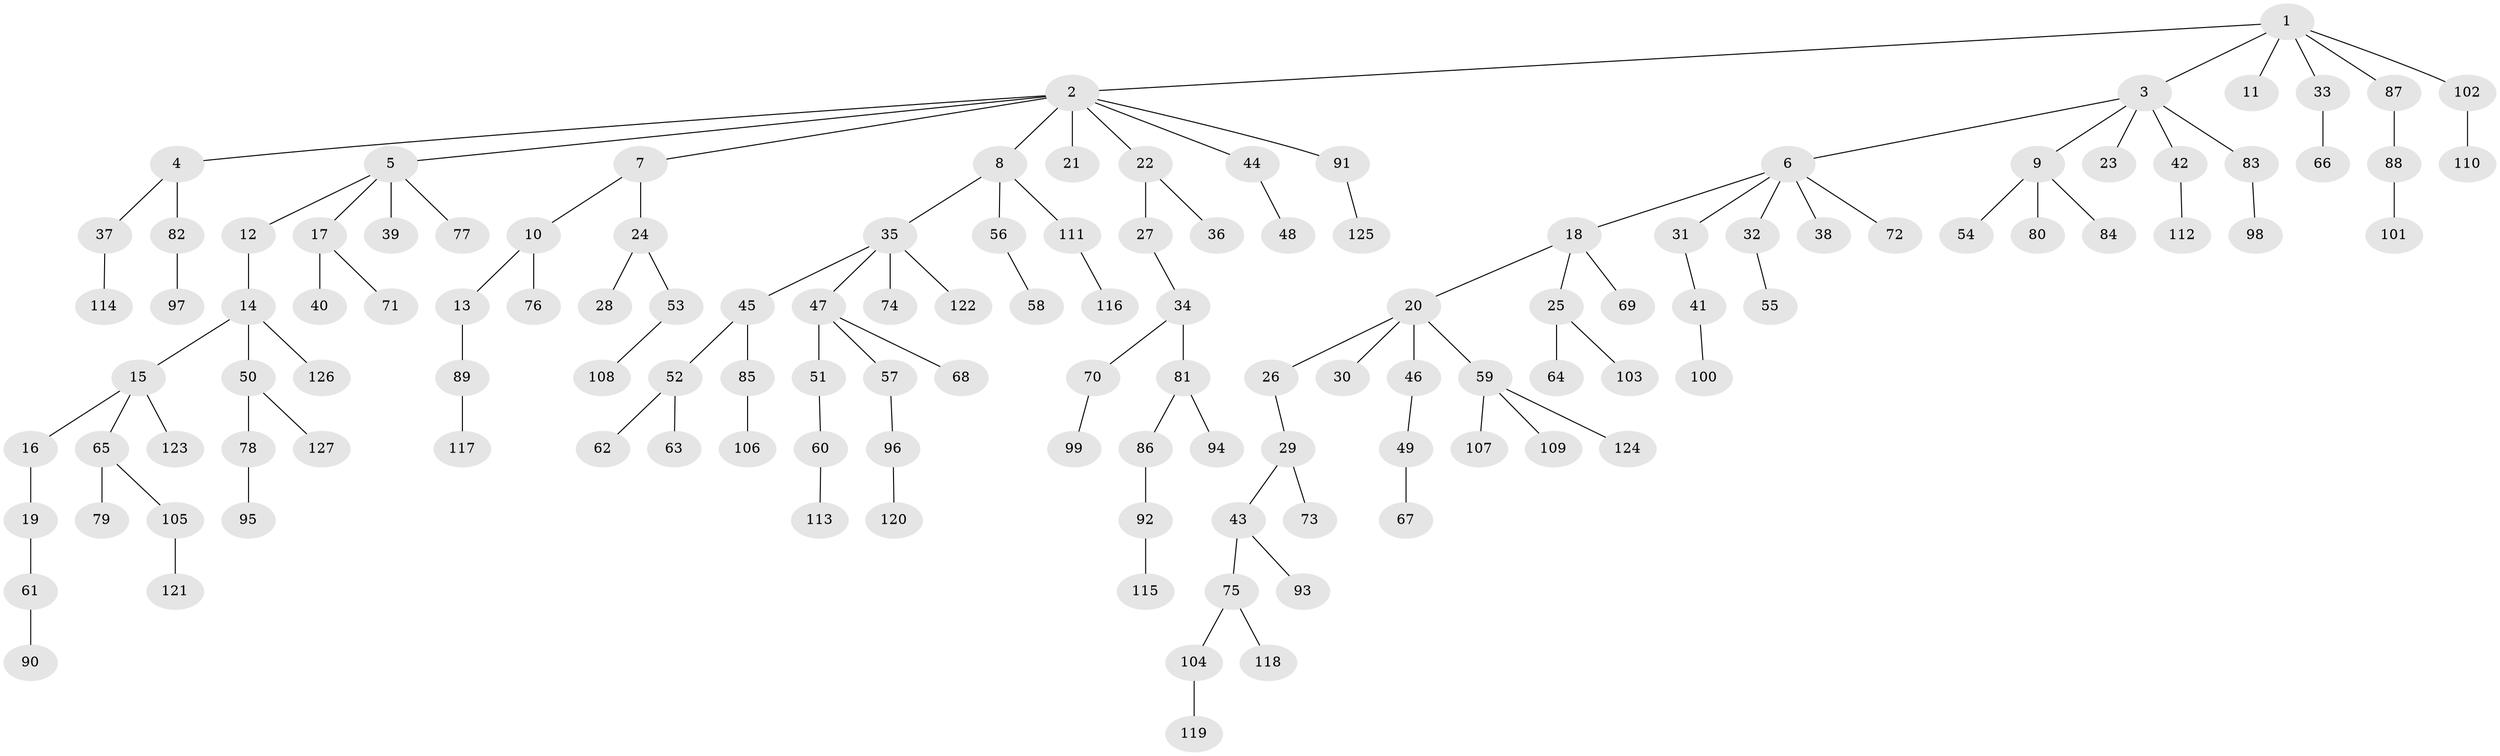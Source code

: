 // Generated by graph-tools (version 1.1) at 2025/11/02/27/25 16:11:27]
// undirected, 127 vertices, 126 edges
graph export_dot {
graph [start="1"]
  node [color=gray90,style=filled];
  1;
  2;
  3;
  4;
  5;
  6;
  7;
  8;
  9;
  10;
  11;
  12;
  13;
  14;
  15;
  16;
  17;
  18;
  19;
  20;
  21;
  22;
  23;
  24;
  25;
  26;
  27;
  28;
  29;
  30;
  31;
  32;
  33;
  34;
  35;
  36;
  37;
  38;
  39;
  40;
  41;
  42;
  43;
  44;
  45;
  46;
  47;
  48;
  49;
  50;
  51;
  52;
  53;
  54;
  55;
  56;
  57;
  58;
  59;
  60;
  61;
  62;
  63;
  64;
  65;
  66;
  67;
  68;
  69;
  70;
  71;
  72;
  73;
  74;
  75;
  76;
  77;
  78;
  79;
  80;
  81;
  82;
  83;
  84;
  85;
  86;
  87;
  88;
  89;
  90;
  91;
  92;
  93;
  94;
  95;
  96;
  97;
  98;
  99;
  100;
  101;
  102;
  103;
  104;
  105;
  106;
  107;
  108;
  109;
  110;
  111;
  112;
  113;
  114;
  115;
  116;
  117;
  118;
  119;
  120;
  121;
  122;
  123;
  124;
  125;
  126;
  127;
  1 -- 2;
  1 -- 3;
  1 -- 11;
  1 -- 33;
  1 -- 87;
  1 -- 102;
  2 -- 4;
  2 -- 5;
  2 -- 7;
  2 -- 8;
  2 -- 21;
  2 -- 22;
  2 -- 44;
  2 -- 91;
  3 -- 6;
  3 -- 9;
  3 -- 23;
  3 -- 42;
  3 -- 83;
  4 -- 37;
  4 -- 82;
  5 -- 12;
  5 -- 17;
  5 -- 39;
  5 -- 77;
  6 -- 18;
  6 -- 31;
  6 -- 32;
  6 -- 38;
  6 -- 72;
  7 -- 10;
  7 -- 24;
  8 -- 35;
  8 -- 56;
  8 -- 111;
  9 -- 54;
  9 -- 80;
  9 -- 84;
  10 -- 13;
  10 -- 76;
  12 -- 14;
  13 -- 89;
  14 -- 15;
  14 -- 50;
  14 -- 126;
  15 -- 16;
  15 -- 65;
  15 -- 123;
  16 -- 19;
  17 -- 40;
  17 -- 71;
  18 -- 20;
  18 -- 25;
  18 -- 69;
  19 -- 61;
  20 -- 26;
  20 -- 30;
  20 -- 46;
  20 -- 59;
  22 -- 27;
  22 -- 36;
  24 -- 28;
  24 -- 53;
  25 -- 64;
  25 -- 103;
  26 -- 29;
  27 -- 34;
  29 -- 43;
  29 -- 73;
  31 -- 41;
  32 -- 55;
  33 -- 66;
  34 -- 70;
  34 -- 81;
  35 -- 45;
  35 -- 47;
  35 -- 74;
  35 -- 122;
  37 -- 114;
  41 -- 100;
  42 -- 112;
  43 -- 75;
  43 -- 93;
  44 -- 48;
  45 -- 52;
  45 -- 85;
  46 -- 49;
  47 -- 51;
  47 -- 57;
  47 -- 68;
  49 -- 67;
  50 -- 78;
  50 -- 127;
  51 -- 60;
  52 -- 62;
  52 -- 63;
  53 -- 108;
  56 -- 58;
  57 -- 96;
  59 -- 107;
  59 -- 109;
  59 -- 124;
  60 -- 113;
  61 -- 90;
  65 -- 79;
  65 -- 105;
  70 -- 99;
  75 -- 104;
  75 -- 118;
  78 -- 95;
  81 -- 86;
  81 -- 94;
  82 -- 97;
  83 -- 98;
  85 -- 106;
  86 -- 92;
  87 -- 88;
  88 -- 101;
  89 -- 117;
  91 -- 125;
  92 -- 115;
  96 -- 120;
  102 -- 110;
  104 -- 119;
  105 -- 121;
  111 -- 116;
}
